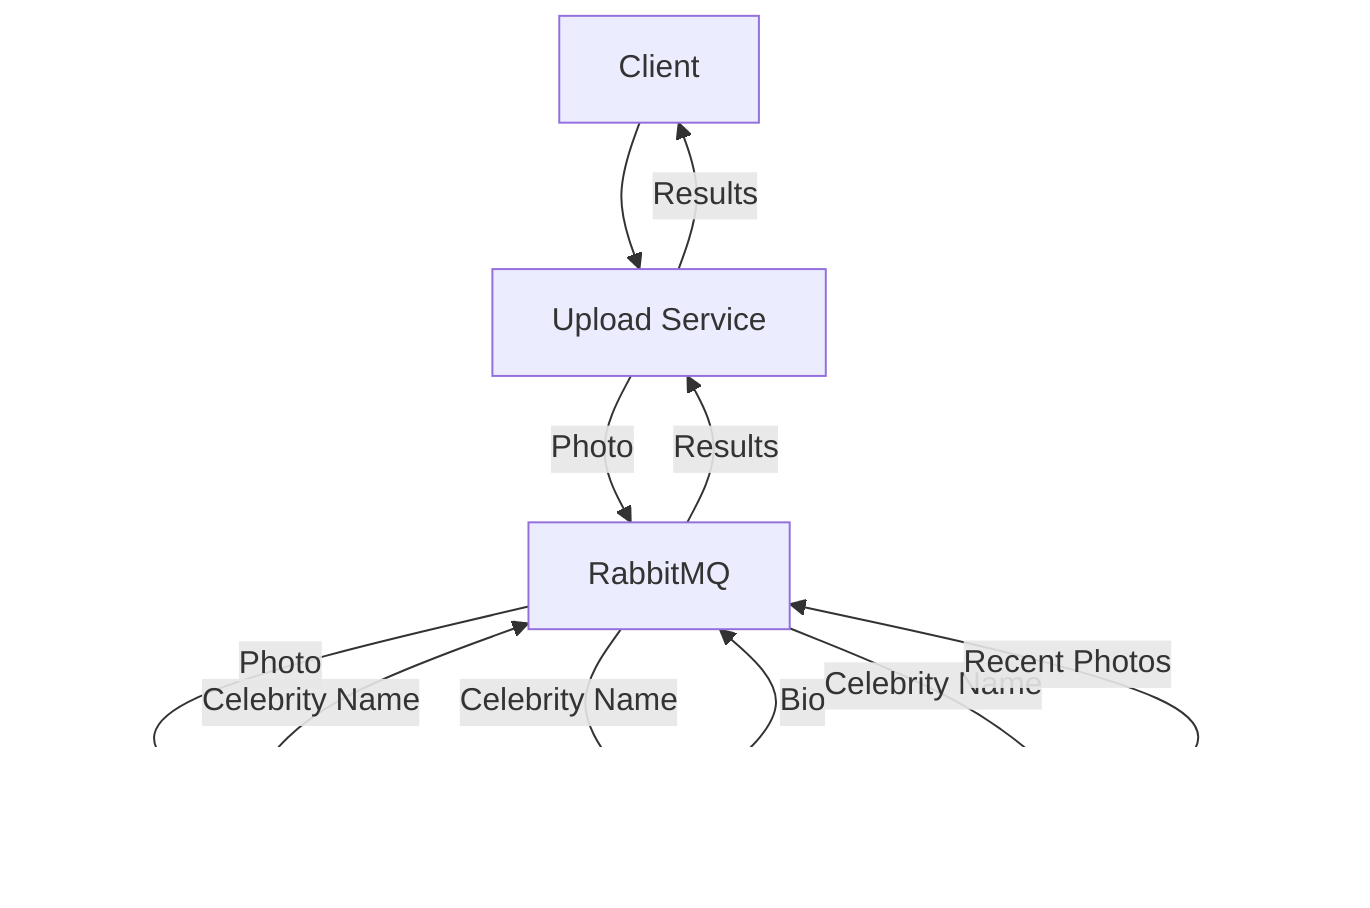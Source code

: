graph TD
    A[Client] --> B[Upload Service]
    B -->|Photo| C[RabbitMQ]
    C -->|Photo| D[Recognition Service]
    D -->|Celebrity Name| C
    C -->|Celebrity Name| E[Bio Service]
    E -->|Bio| C
    C -->|Celebrity Name| F[Recent Photos Service]
    F -->|Recent Photos| C
    C -->|Results| B
    B -->|Results| A
